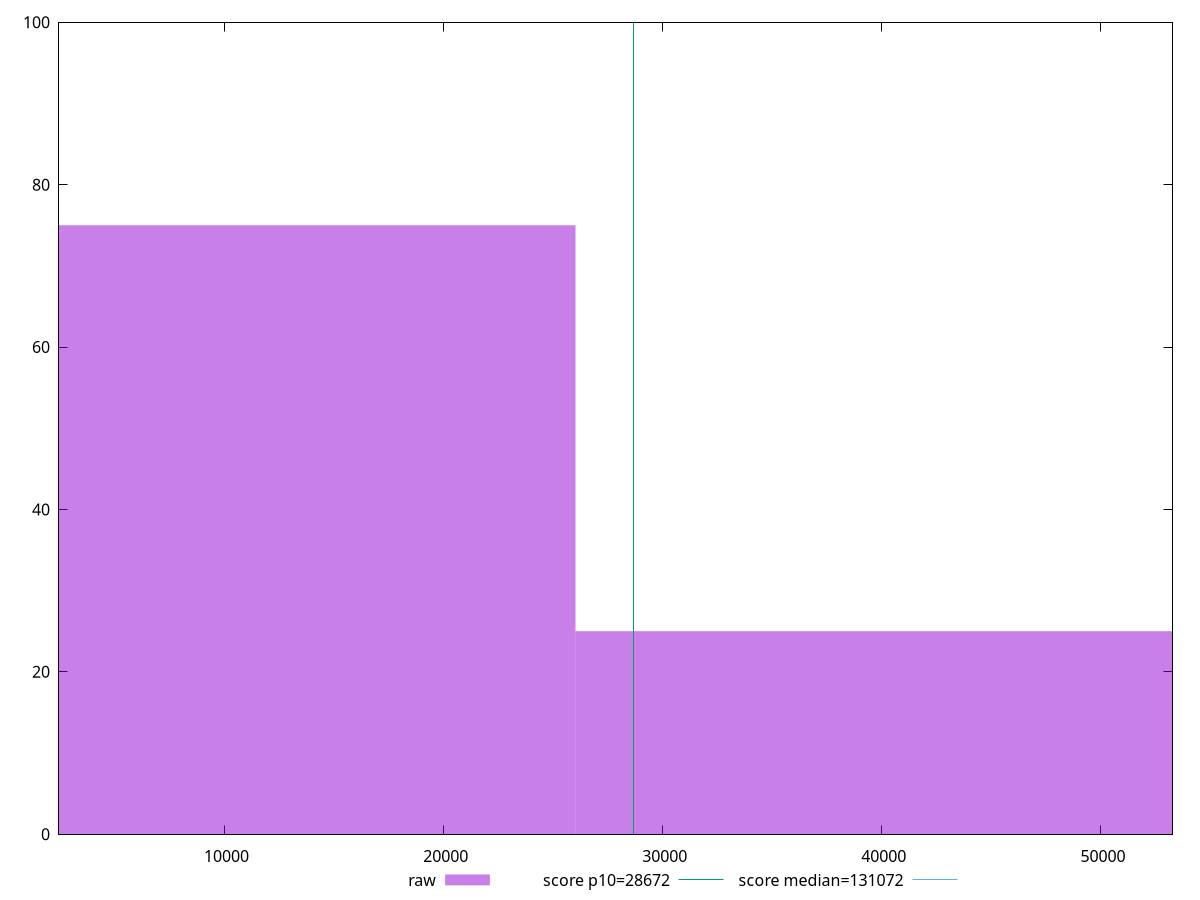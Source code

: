 reset

$raw <<EOF
0 75
52033.850429767575 25
EOF

set key outside below
set boxwidth 52033.850429767575
set xrange [2440:53269]
set yrange [0:100]
set trange [0:100]
set style fill transparent solid 0.5 noborder

set parametric
set terminal svg size 640, 490 enhanced background rgb 'white'
set output "report_00020_2021-02-19T21:17:38.612Z2/uses-long-cache-ttl/samples/pages+cached+noadtech+nomedia+nocss/raw/histogram.svg"

plot $raw title "raw" with boxes, \
     28672,t title "score p10=28672", \
     131072,t title "score median=131072"

reset
